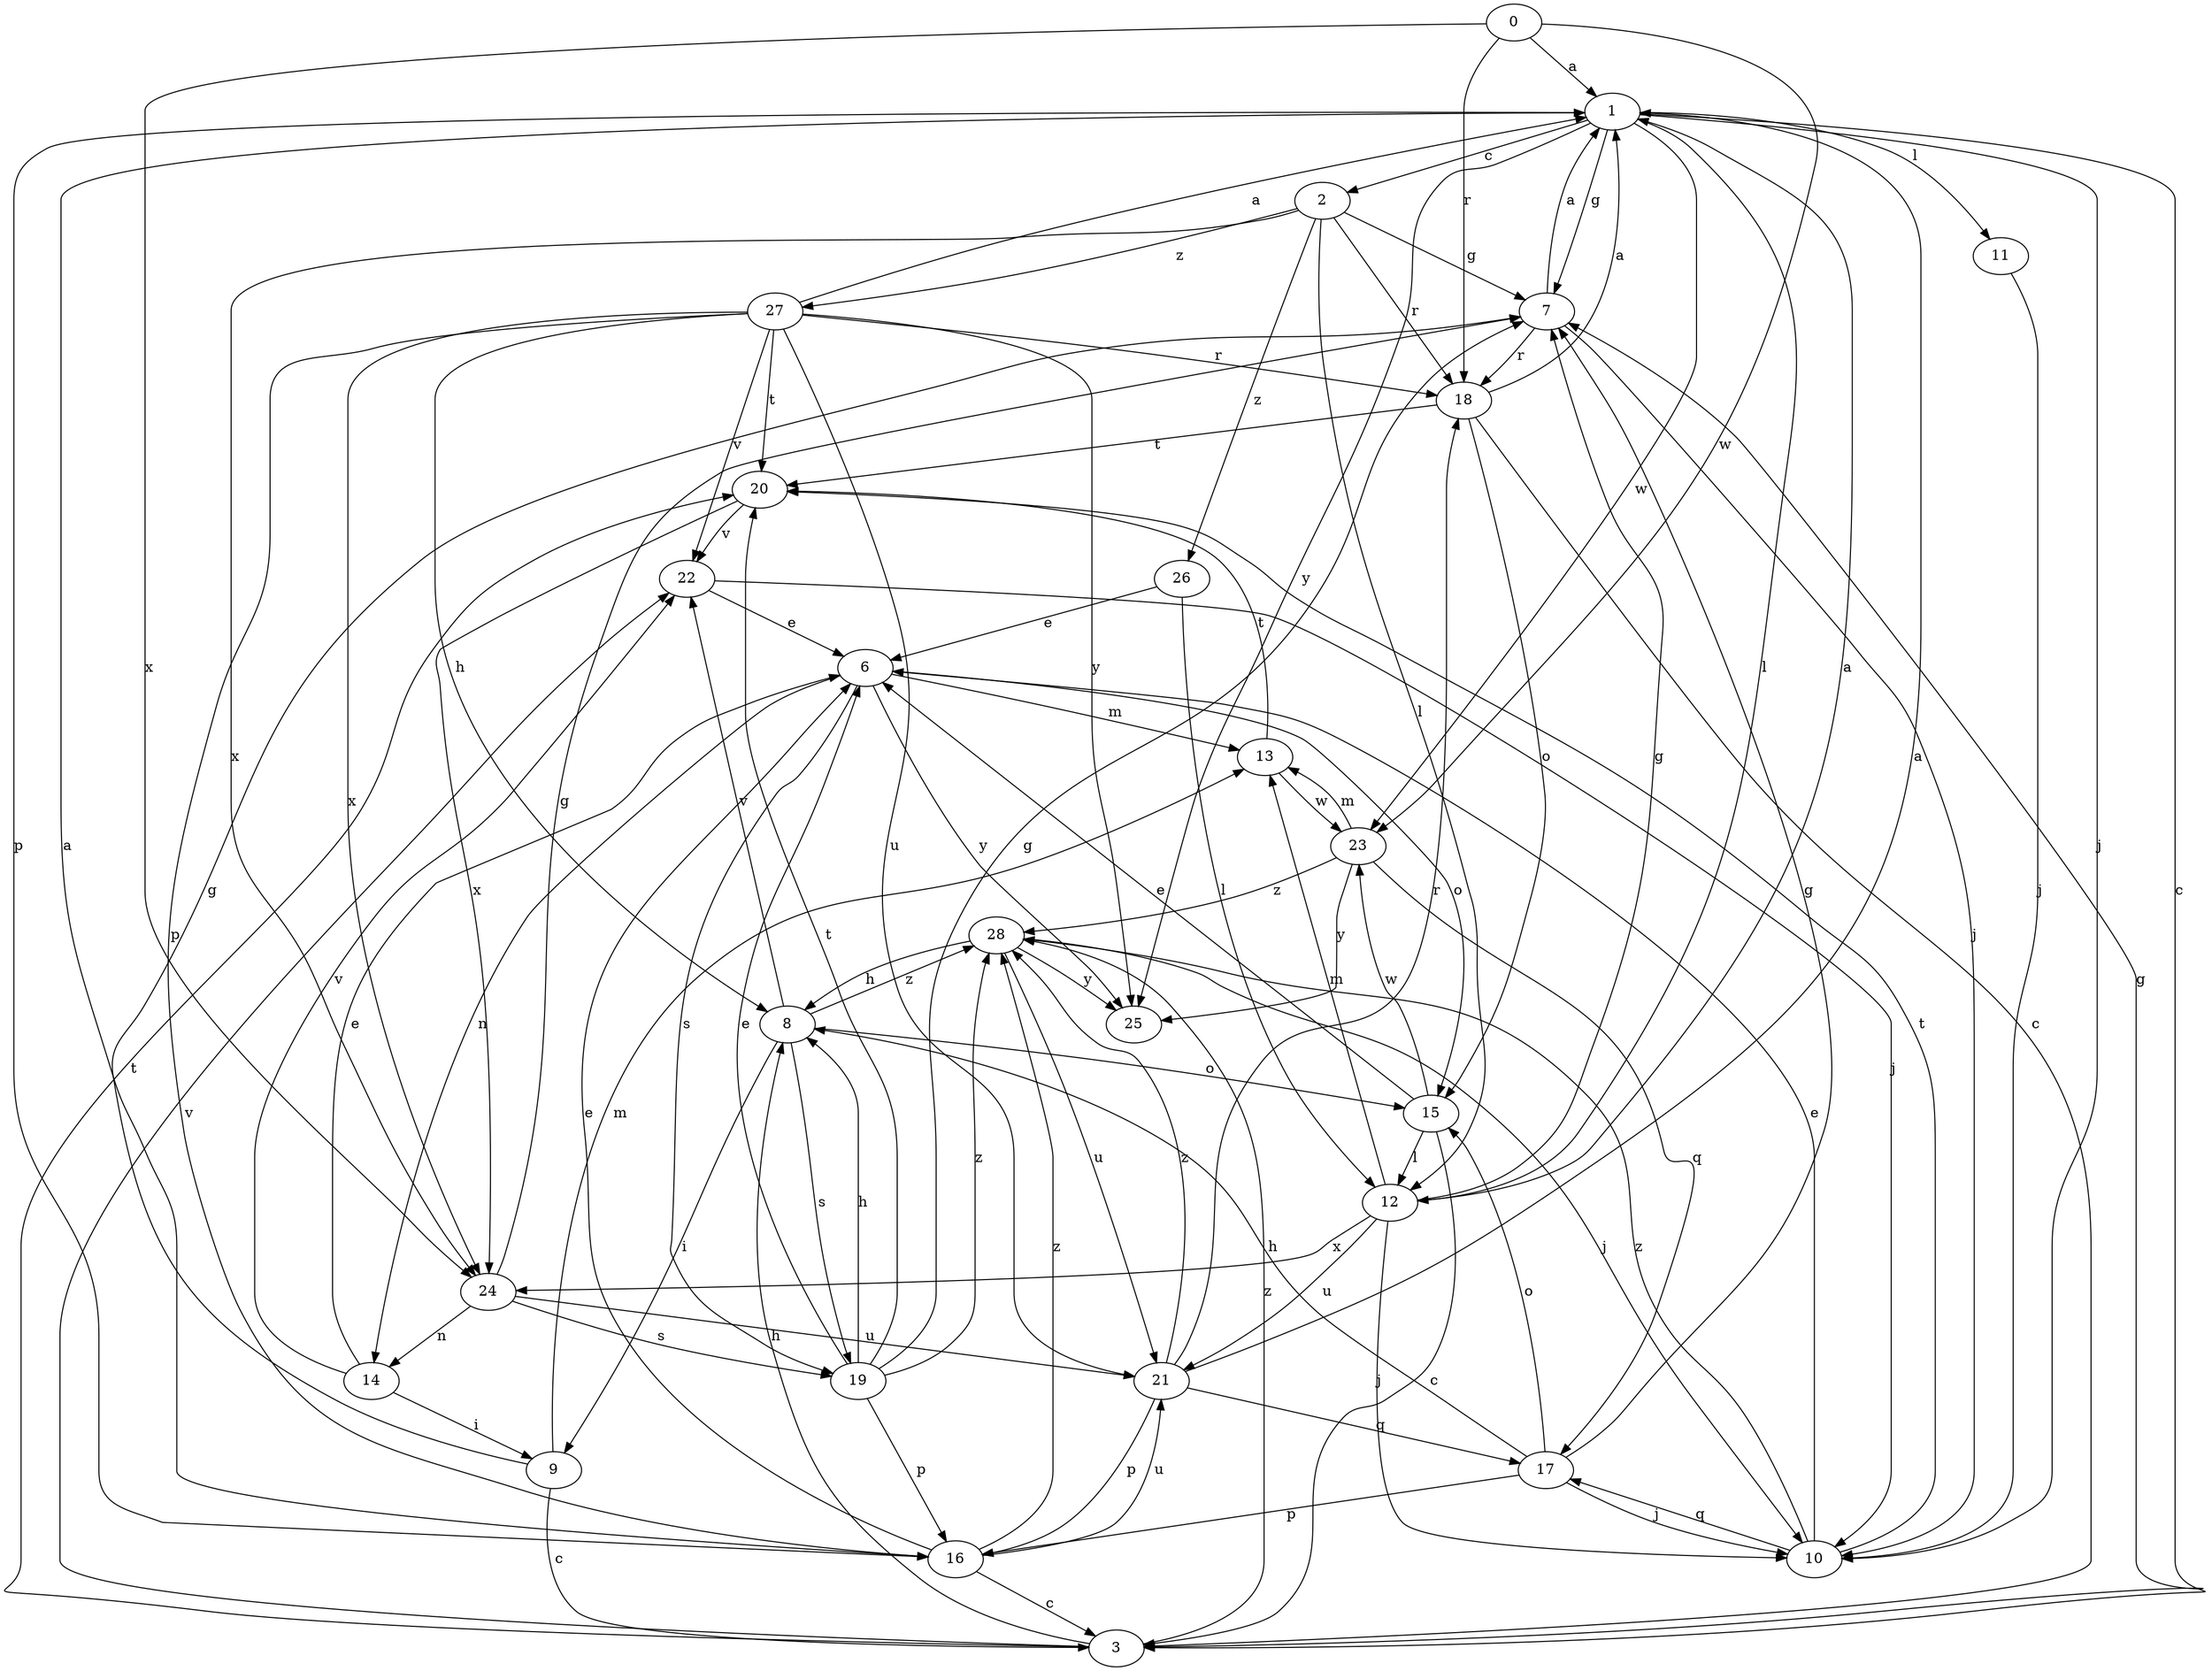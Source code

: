 strict digraph  {
0;
1;
2;
3;
6;
7;
8;
9;
10;
11;
12;
13;
14;
15;
16;
17;
18;
19;
20;
21;
22;
23;
24;
25;
26;
27;
28;
0 -> 1  [label=a];
0 -> 18  [label=r];
0 -> 23  [label=w];
0 -> 24  [label=x];
1 -> 2  [label=c];
1 -> 3  [label=c];
1 -> 7  [label=g];
1 -> 10  [label=j];
1 -> 11  [label=l];
1 -> 12  [label=l];
1 -> 16  [label=p];
1 -> 23  [label=w];
1 -> 25  [label=y];
2 -> 7  [label=g];
2 -> 12  [label=l];
2 -> 18  [label=r];
2 -> 24  [label=x];
2 -> 26  [label=z];
2 -> 27  [label=z];
3 -> 7  [label=g];
3 -> 8  [label=h];
3 -> 20  [label=t];
3 -> 22  [label=v];
3 -> 28  [label=z];
6 -> 13  [label=m];
6 -> 14  [label=n];
6 -> 15  [label=o];
6 -> 19  [label=s];
6 -> 25  [label=y];
7 -> 1  [label=a];
7 -> 10  [label=j];
7 -> 18  [label=r];
8 -> 9  [label=i];
8 -> 15  [label=o];
8 -> 19  [label=s];
8 -> 22  [label=v];
8 -> 28  [label=z];
9 -> 3  [label=c];
9 -> 7  [label=g];
9 -> 13  [label=m];
10 -> 6  [label=e];
10 -> 17  [label=q];
10 -> 20  [label=t];
10 -> 28  [label=z];
11 -> 10  [label=j];
12 -> 1  [label=a];
12 -> 7  [label=g];
12 -> 10  [label=j];
12 -> 13  [label=m];
12 -> 21  [label=u];
12 -> 24  [label=x];
13 -> 20  [label=t];
13 -> 23  [label=w];
14 -> 6  [label=e];
14 -> 9  [label=i];
14 -> 22  [label=v];
15 -> 3  [label=c];
15 -> 6  [label=e];
15 -> 12  [label=l];
15 -> 23  [label=w];
16 -> 1  [label=a];
16 -> 3  [label=c];
16 -> 6  [label=e];
16 -> 21  [label=u];
16 -> 28  [label=z];
17 -> 7  [label=g];
17 -> 8  [label=h];
17 -> 10  [label=j];
17 -> 15  [label=o];
17 -> 16  [label=p];
18 -> 1  [label=a];
18 -> 3  [label=c];
18 -> 15  [label=o];
18 -> 20  [label=t];
19 -> 6  [label=e];
19 -> 7  [label=g];
19 -> 8  [label=h];
19 -> 16  [label=p];
19 -> 20  [label=t];
19 -> 28  [label=z];
20 -> 22  [label=v];
20 -> 24  [label=x];
21 -> 1  [label=a];
21 -> 16  [label=p];
21 -> 17  [label=q];
21 -> 18  [label=r];
21 -> 28  [label=z];
22 -> 6  [label=e];
22 -> 10  [label=j];
23 -> 13  [label=m];
23 -> 17  [label=q];
23 -> 25  [label=y];
23 -> 28  [label=z];
24 -> 7  [label=g];
24 -> 14  [label=n];
24 -> 19  [label=s];
24 -> 21  [label=u];
26 -> 6  [label=e];
26 -> 12  [label=l];
27 -> 1  [label=a];
27 -> 8  [label=h];
27 -> 16  [label=p];
27 -> 18  [label=r];
27 -> 20  [label=t];
27 -> 21  [label=u];
27 -> 22  [label=v];
27 -> 24  [label=x];
27 -> 25  [label=y];
28 -> 8  [label=h];
28 -> 10  [label=j];
28 -> 21  [label=u];
28 -> 25  [label=y];
}

